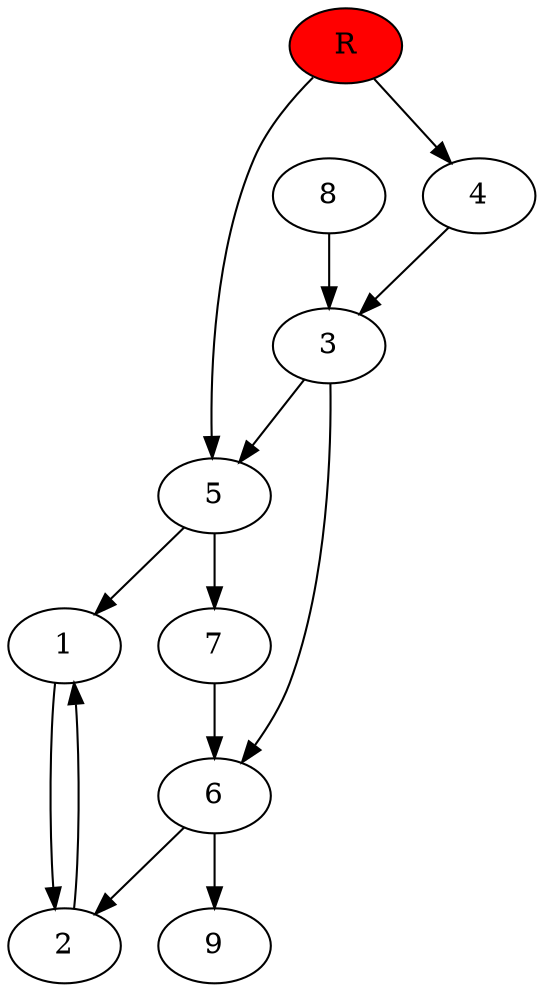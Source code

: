 digraph prb64099 {
	1
	2
	3
	4
	5
	6
	7
	8
	R [fillcolor="#ff0000" style=filled]
	1 -> 2
	2 -> 1
	3 -> 5
	3 -> 6
	4 -> 3
	5 -> 1
	5 -> 7
	6 -> 2
	6 -> 9
	7 -> 6
	8 -> 3
	R -> 4
	R -> 5
}
